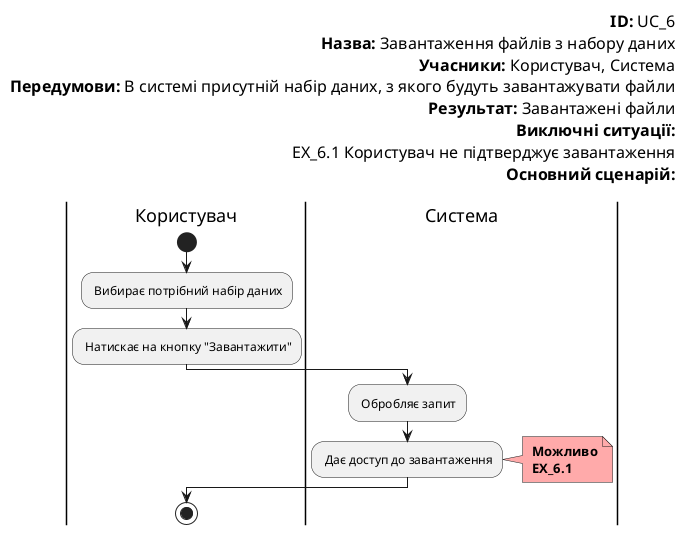 @startuml

    left header
        <font color=000 size=16><b>ID:</b> UC_6
        <font color=000 size=16><b>Назва:</b> Завантаження файлів з набору даних
        <font color=000 size=16><b>Учасники:</b> Користувач, Система
        <font color=000 size=16><b>Передумови:</b> В системі присутній набір даних, з якого будуть завантажувати файли
        <font color=000 size=16><b>Результат:</b> Завантажені файли
        <font color=000 size=16><b>Виключні ситуації:</b>
        <font color=000 size=16> EX_6.1 Користувач не підтверджує завантаження
        <font color=000 size=16><b>Основний сценарій:</b>
        
    end header
    
    |Користувач|
        start
        : Вибирає потрібний набір даних;
        : Натискає на кнопку "Завантажити";
        
    |Система|
        : Обробляє запит;
        : Дає доступ до завантаження;

        note right #ffaaaa
        <b> Можливо
        <b> EX_6.1
        end note
    	
    |Користувач|
        stop;
    
@enduml
